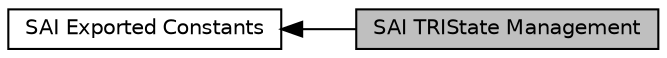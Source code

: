 digraph "SAI TRIState Management"
{
  edge [fontname="Helvetica",fontsize="10",labelfontname="Helvetica",labelfontsize="10"];
  node [fontname="Helvetica",fontsize="10",shape=record];
  rankdir=LR;
  Node0 [label="SAI TRIState Management",height=0.2,width=0.4,color="black", fillcolor="grey75", style="filled", fontcolor="black"];
  Node1 [label="SAI Exported Constants",height=0.2,width=0.4,color="black", fillcolor="white", style="filled",URL="$group___s_a_i___exported___constants.html"];
  Node1->Node0 [shape=plaintext, dir="back", style="solid"];
}
